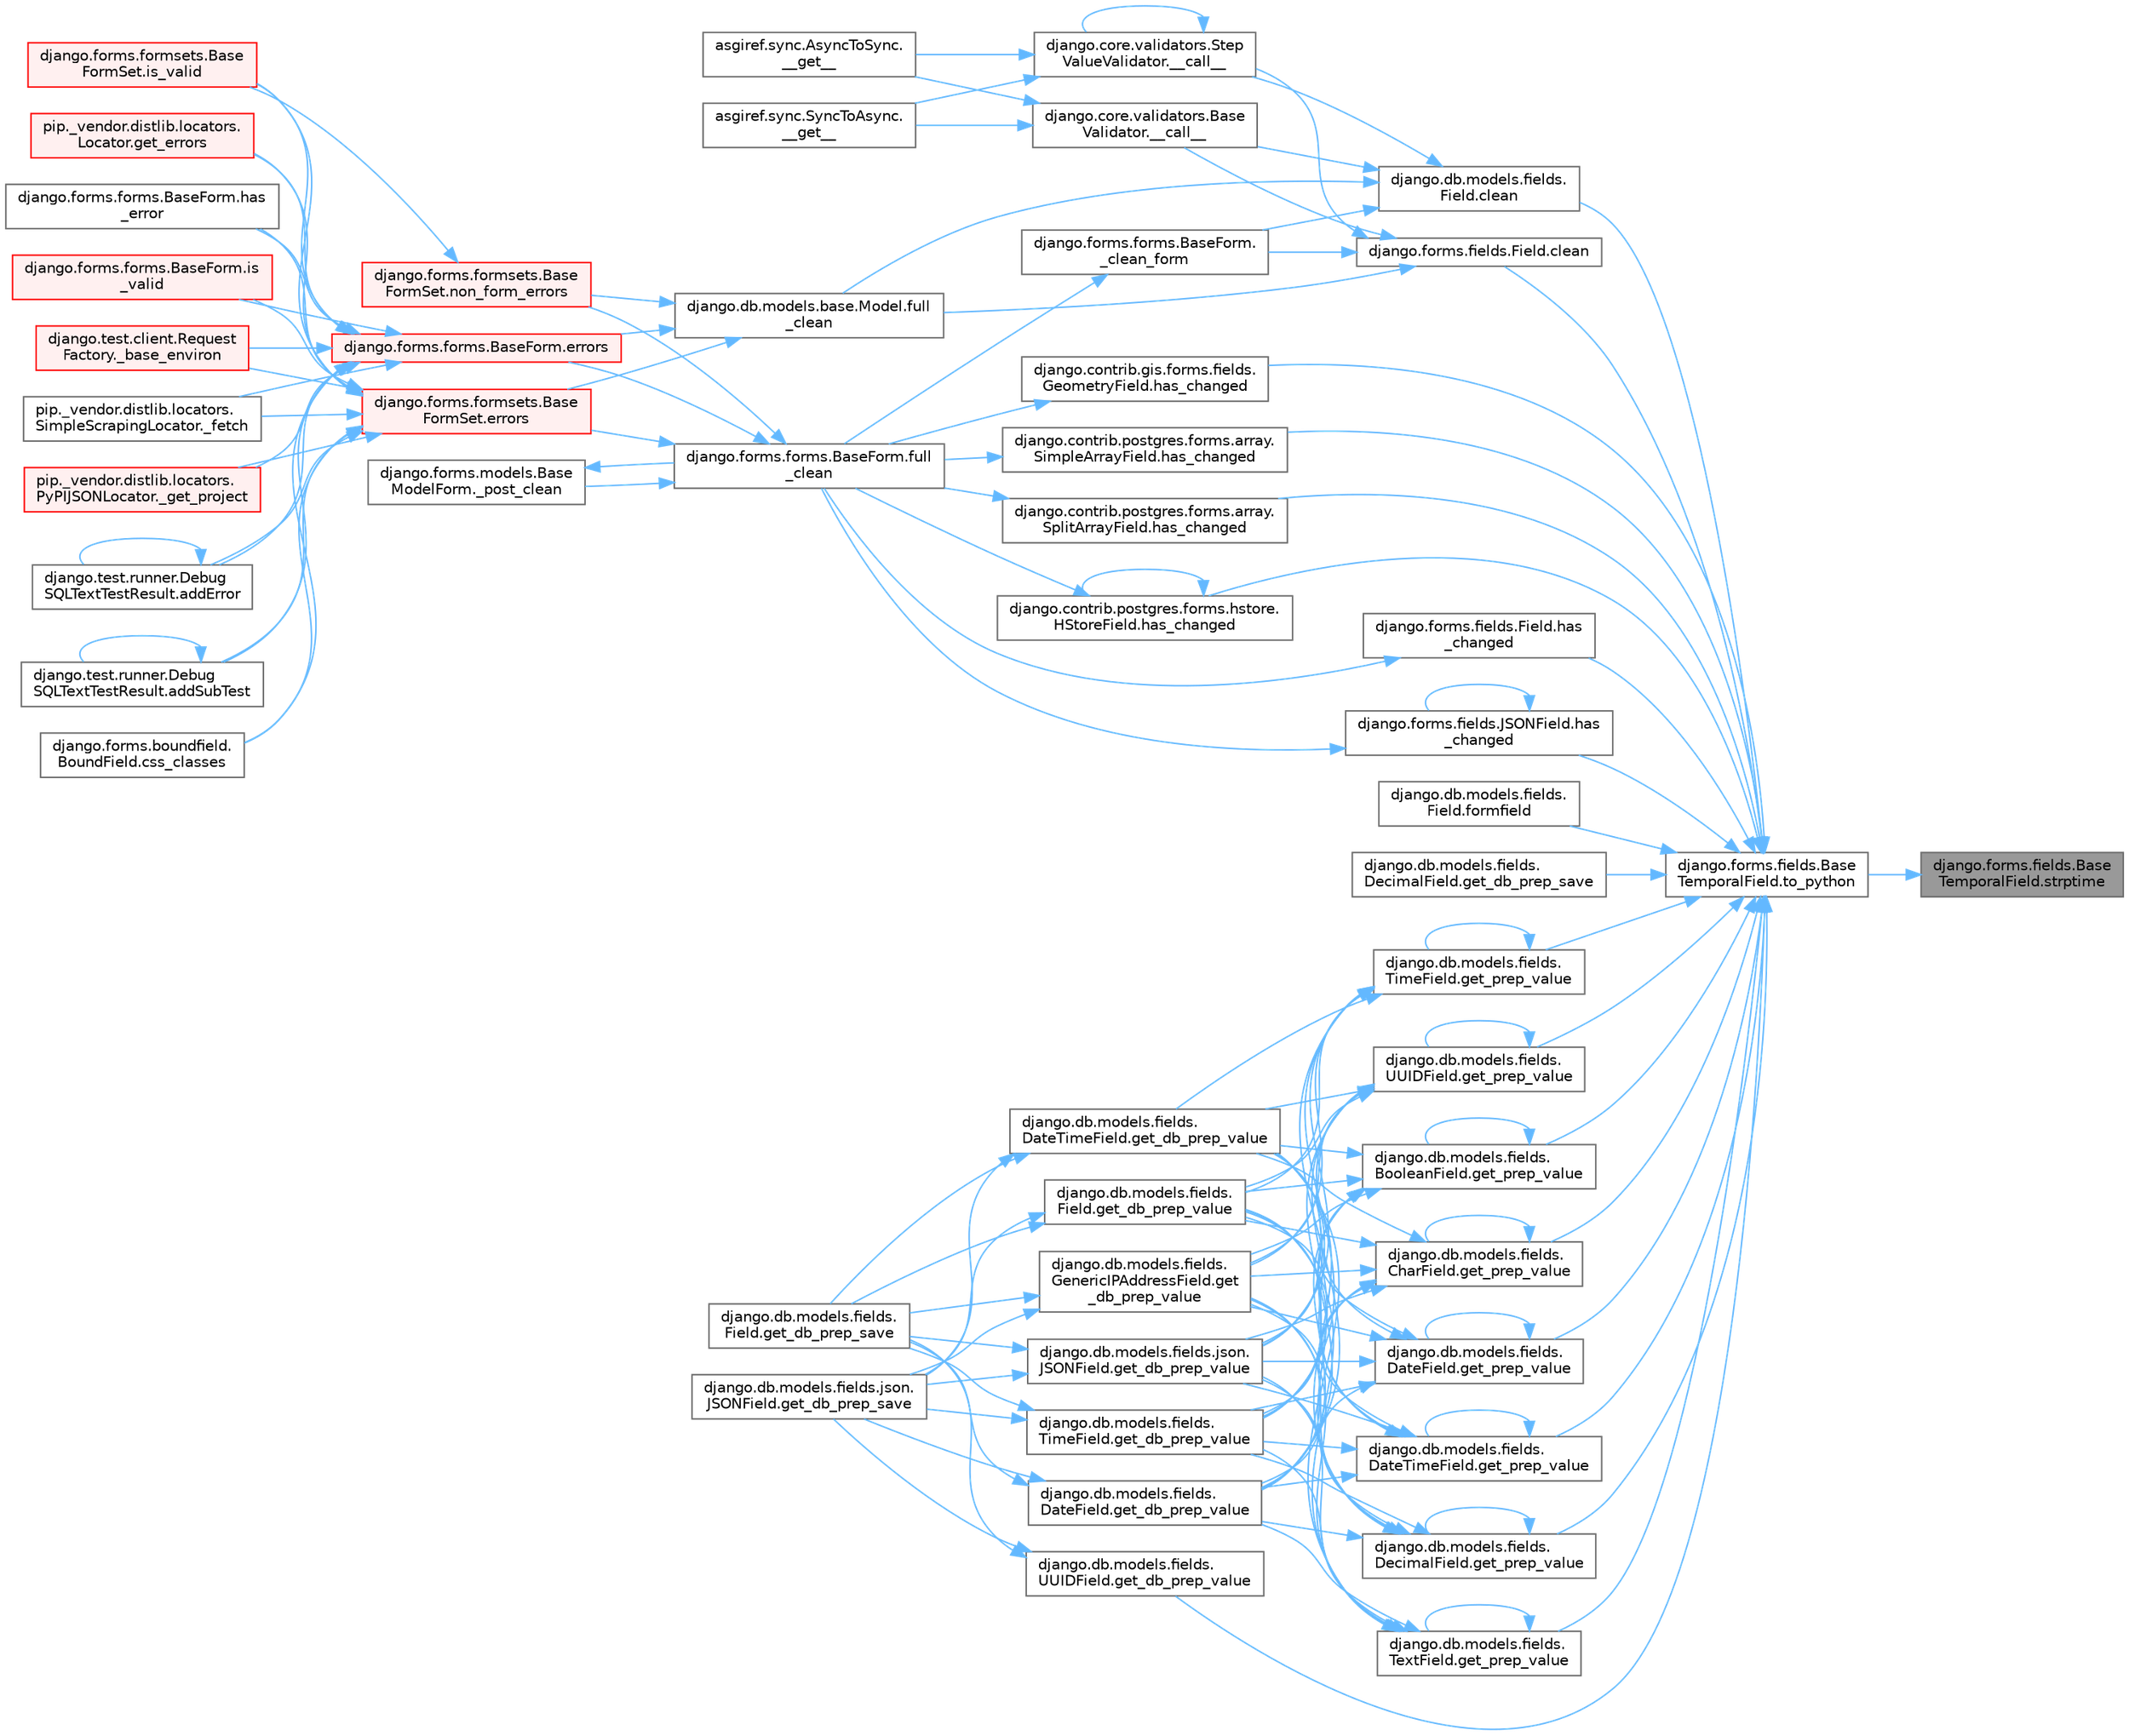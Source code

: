 digraph "django.forms.fields.BaseTemporalField.strptime"
{
 // LATEX_PDF_SIZE
  bgcolor="transparent";
  edge [fontname=Helvetica,fontsize=10,labelfontname=Helvetica,labelfontsize=10];
  node [fontname=Helvetica,fontsize=10,shape=box,height=0.2,width=0.4];
  rankdir="RL";
  Node1 [id="Node000001",label="django.forms.fields.Base\lTemporalField.strptime",height=0.2,width=0.4,color="gray40", fillcolor="grey60", style="filled", fontcolor="black",tooltip=" "];
  Node1 -> Node2 [id="edge1_Node000001_Node000002",dir="back",color="steelblue1",style="solid",tooltip=" "];
  Node2 [id="Node000002",label="django.forms.fields.Base\lTemporalField.to_python",height=0.2,width=0.4,color="grey40", fillcolor="white", style="filled",URL="$classdjango_1_1forms_1_1fields_1_1_base_temporal_field.html#a2a34eda69667afc82d0f9da9a4041301",tooltip=" "];
  Node2 -> Node3 [id="edge2_Node000002_Node000003",dir="back",color="steelblue1",style="solid",tooltip=" "];
  Node3 [id="Node000003",label="django.db.models.fields.\lField.clean",height=0.2,width=0.4,color="grey40", fillcolor="white", style="filled",URL="$classdjango_1_1db_1_1models_1_1fields_1_1_field.html#a4882fa20e9148ee8315b937e9cea41bf",tooltip=" "];
  Node3 -> Node4 [id="edge3_Node000003_Node000004",dir="back",color="steelblue1",style="solid",tooltip=" "];
  Node4 [id="Node000004",label="django.core.validators.Base\lValidator.__call__",height=0.2,width=0.4,color="grey40", fillcolor="white", style="filled",URL="$classdjango_1_1core_1_1validators_1_1_base_validator.html#ac718256582df714e061c6b927e045d12",tooltip=" "];
  Node4 -> Node5 [id="edge4_Node000004_Node000005",dir="back",color="steelblue1",style="solid",tooltip=" "];
  Node5 [id="Node000005",label="asgiref.sync.AsyncToSync.\l__get__",height=0.2,width=0.4,color="grey40", fillcolor="white", style="filled",URL="$classasgiref_1_1sync_1_1_async_to_sync.html#a23e9ef7a73da98dad9e3f4e65846969b",tooltip=" "];
  Node4 -> Node6 [id="edge5_Node000004_Node000006",dir="back",color="steelblue1",style="solid",tooltip=" "];
  Node6 [id="Node000006",label="asgiref.sync.SyncToAsync.\l__get__",height=0.2,width=0.4,color="grey40", fillcolor="white", style="filled",URL="$classasgiref_1_1sync_1_1_sync_to_async.html#aebdfbe3f01079a529fd2f39810597381",tooltip=" "];
  Node3 -> Node7 [id="edge6_Node000003_Node000007",dir="back",color="steelblue1",style="solid",tooltip=" "];
  Node7 [id="Node000007",label="django.core.validators.Step\lValueValidator.__call__",height=0.2,width=0.4,color="grey40", fillcolor="white", style="filled",URL="$classdjango_1_1core_1_1validators_1_1_step_value_validator.html#aebdbf74fe74c5b999350df9c1852714c",tooltip=" "];
  Node7 -> Node7 [id="edge7_Node000007_Node000007",dir="back",color="steelblue1",style="solid",tooltip=" "];
  Node7 -> Node5 [id="edge8_Node000007_Node000005",dir="back",color="steelblue1",style="solid",tooltip=" "];
  Node7 -> Node6 [id="edge9_Node000007_Node000006",dir="back",color="steelblue1",style="solid",tooltip=" "];
  Node3 -> Node8 [id="edge10_Node000003_Node000008",dir="back",color="steelblue1",style="solid",tooltip=" "];
  Node8 [id="Node000008",label="django.forms.forms.BaseForm.\l_clean_form",height=0.2,width=0.4,color="grey40", fillcolor="white", style="filled",URL="$classdjango_1_1forms_1_1forms_1_1_base_form.html#ae5eed108001c1a75985b75174fe23f1f",tooltip=" "];
  Node8 -> Node9 [id="edge11_Node000008_Node000009",dir="back",color="steelblue1",style="solid",tooltip=" "];
  Node9 [id="Node000009",label="django.forms.forms.BaseForm.full\l_clean",height=0.2,width=0.4,color="grey40", fillcolor="white", style="filled",URL="$classdjango_1_1forms_1_1forms_1_1_base_form.html#a396d2448f658dc84a0f0b473ffaae918",tooltip=" "];
  Node9 -> Node10 [id="edge12_Node000009_Node000010",dir="back",color="steelblue1",style="solid",tooltip=" "];
  Node10 [id="Node000010",label="django.forms.models.Base\lModelForm._post_clean",height=0.2,width=0.4,color="grey40", fillcolor="white", style="filled",URL="$classdjango_1_1forms_1_1models_1_1_base_model_form.html#a83e1c0ea3ba97f3a496d07955d1bf124",tooltip=" "];
  Node10 -> Node9 [id="edge13_Node000010_Node000009",dir="back",color="steelblue1",style="solid",tooltip=" "];
  Node9 -> Node11 [id="edge14_Node000009_Node000011",dir="back",color="steelblue1",style="solid",tooltip=" "];
  Node11 [id="Node000011",label="django.forms.forms.BaseForm.errors",height=0.2,width=0.4,color="red", fillcolor="#FFF0F0", style="filled",URL="$classdjango_1_1forms_1_1forms_1_1_base_form.html#aca47cb75eb6c321d1c429b33eca94d49",tooltip=" "];
  Node11 -> Node12 [id="edge15_Node000011_Node000012",dir="back",color="steelblue1",style="solid",tooltip=" "];
  Node12 [id="Node000012",label="django.test.client.Request\lFactory._base_environ",height=0.2,width=0.4,color="red", fillcolor="#FFF0F0", style="filled",URL="$classdjango_1_1test_1_1client_1_1_request_factory.html#ab650654b992f4e9fc9e30bd0442973c1",tooltip=" "];
  Node11 -> Node597 [id="edge16_Node000011_Node000597",dir="back",color="steelblue1",style="solid",tooltip=" "];
  Node597 [id="Node000597",label="pip._vendor.distlib.locators.\lSimpleScrapingLocator._fetch",height=0.2,width=0.4,color="grey40", fillcolor="white", style="filled",URL="$classpip_1_1__vendor_1_1distlib_1_1locators_1_1_simple_scraping_locator.html#a72156eb8243de03d8881db3caaa60b8c",tooltip=" "];
  Node11 -> Node598 [id="edge17_Node000011_Node000598",dir="back",color="steelblue1",style="solid",tooltip=" "];
  Node598 [id="Node000598",label="pip._vendor.distlib.locators.\lPyPIJSONLocator._get_project",height=0.2,width=0.4,color="red", fillcolor="#FFF0F0", style="filled",URL="$classpip_1_1__vendor_1_1distlib_1_1locators_1_1_py_p_i_j_s_o_n_locator.html#ab5b95d18130e47c0bedca04d7b010bf6",tooltip=" "];
  Node11 -> Node1789 [id="edge18_Node000011_Node001789",dir="back",color="steelblue1",style="solid",tooltip=" "];
  Node1789 [id="Node001789",label="django.test.runner.Debug\lSQLTextTestResult.addError",height=0.2,width=0.4,color="grey40", fillcolor="white", style="filled",URL="$classdjango_1_1test_1_1runner_1_1_debug_s_q_l_text_test_result.html#a398c116f3b7d25563a21e81178271a8a",tooltip=" "];
  Node1789 -> Node1789 [id="edge19_Node001789_Node001789",dir="back",color="steelblue1",style="solid",tooltip=" "];
  Node11 -> Node1790 [id="edge20_Node000011_Node001790",dir="back",color="steelblue1",style="solid",tooltip=" "];
  Node1790 [id="Node001790",label="django.test.runner.Debug\lSQLTextTestResult.addSubTest",height=0.2,width=0.4,color="grey40", fillcolor="white", style="filled",URL="$classdjango_1_1test_1_1runner_1_1_debug_s_q_l_text_test_result.html#a65bae0538566d8bc532c972340744b1e",tooltip=" "];
  Node1790 -> Node1790 [id="edge21_Node001790_Node001790",dir="back",color="steelblue1",style="solid",tooltip=" "];
  Node11 -> Node1791 [id="edge22_Node000011_Node001791",dir="back",color="steelblue1",style="solid",tooltip=" "];
  Node1791 [id="Node001791",label="django.forms.boundfield.\lBoundField.css_classes",height=0.2,width=0.4,color="grey40", fillcolor="white", style="filled",URL="$classdjango_1_1forms_1_1boundfield_1_1_bound_field.html#a19d289ef3598c412a0fee978458875bc",tooltip=" "];
  Node11 -> Node1792 [id="edge23_Node000011_Node001792",dir="back",color="steelblue1",style="solid",tooltip=" "];
  Node1792 [id="Node001792",label="pip._vendor.distlib.locators.\lLocator.get_errors",height=0.2,width=0.4,color="red", fillcolor="#FFF0F0", style="filled",URL="$classpip_1_1__vendor_1_1distlib_1_1locators_1_1_locator.html#abc5864a47e4cb8c481f44eb1a72f565c",tooltip=" "];
  Node11 -> Node1794 [id="edge24_Node000011_Node001794",dir="back",color="steelblue1",style="solid",tooltip=" "];
  Node1794 [id="Node001794",label="django.forms.forms.BaseForm.has\l_error",height=0.2,width=0.4,color="grey40", fillcolor="white", style="filled",URL="$classdjango_1_1forms_1_1forms_1_1_base_form.html#af67d8e47182c8c92ad4cac6441bfeb80",tooltip=" "];
  Node11 -> Node1795 [id="edge25_Node000011_Node001795",dir="back",color="steelblue1",style="solid",tooltip=" "];
  Node1795 [id="Node001795",label="django.forms.forms.BaseForm.is\l_valid",height=0.2,width=0.4,color="red", fillcolor="#FFF0F0", style="filled",URL="$classdjango_1_1forms_1_1forms_1_1_base_form.html#a8be15c9eaccca682a18c7d3f13802cc4",tooltip=" "];
  Node11 -> Node685 [id="edge26_Node000011_Node000685",dir="back",color="steelblue1",style="solid",tooltip=" "];
  Node685 [id="Node000685",label="django.forms.formsets.Base\lFormSet.is_valid",height=0.2,width=0.4,color="red", fillcolor="#FFF0F0", style="filled",URL="$classdjango_1_1forms_1_1formsets_1_1_base_form_set.html#a713477cfb7c01e723400df62b49c250c",tooltip=" "];
  Node9 -> Node596 [id="edge27_Node000009_Node000596",dir="back",color="steelblue1",style="solid",tooltip=" "];
  Node596 [id="Node000596",label="django.forms.formsets.Base\lFormSet.errors",height=0.2,width=0.4,color="red", fillcolor="#FFF0F0", style="filled",URL="$classdjango_1_1forms_1_1formsets_1_1_base_form_set.html#a9e249e2240c3ae2775249e3d3da42020",tooltip=" "];
  Node596 -> Node12 [id="edge28_Node000596_Node000012",dir="back",color="steelblue1",style="solid",tooltip=" "];
  Node596 -> Node597 [id="edge29_Node000596_Node000597",dir="back",color="steelblue1",style="solid",tooltip=" "];
  Node596 -> Node598 [id="edge30_Node000596_Node000598",dir="back",color="steelblue1",style="solid",tooltip=" "];
  Node596 -> Node1789 [id="edge31_Node000596_Node001789",dir="back",color="steelblue1",style="solid",tooltip=" "];
  Node596 -> Node1790 [id="edge32_Node000596_Node001790",dir="back",color="steelblue1",style="solid",tooltip=" "];
  Node596 -> Node1791 [id="edge33_Node000596_Node001791",dir="back",color="steelblue1",style="solid",tooltip=" "];
  Node596 -> Node1792 [id="edge34_Node000596_Node001792",dir="back",color="steelblue1",style="solid",tooltip=" "];
  Node596 -> Node1794 [id="edge35_Node000596_Node001794",dir="back",color="steelblue1",style="solid",tooltip=" "];
  Node596 -> Node1795 [id="edge36_Node000596_Node001795",dir="back",color="steelblue1",style="solid",tooltip=" "];
  Node596 -> Node685 [id="edge37_Node000596_Node000685",dir="back",color="steelblue1",style="solid",tooltip=" "];
  Node9 -> Node684 [id="edge38_Node000009_Node000684",dir="back",color="steelblue1",style="solid",tooltip=" "];
  Node684 [id="Node000684",label="django.forms.formsets.Base\lFormSet.non_form_errors",height=0.2,width=0.4,color="red", fillcolor="#FFF0F0", style="filled",URL="$classdjango_1_1forms_1_1formsets_1_1_base_form_set.html#a8b499fb5fdd72c59134bf40aeac2de3c",tooltip=" "];
  Node684 -> Node685 [id="edge39_Node000684_Node000685",dir="back",color="steelblue1",style="solid",tooltip=" "];
  Node3 -> Node595 [id="edge40_Node000003_Node000595",dir="back",color="steelblue1",style="solid",tooltip=" "];
  Node595 [id="Node000595",label="django.db.models.base.Model.full\l_clean",height=0.2,width=0.4,color="grey40", fillcolor="white", style="filled",URL="$classdjango_1_1db_1_1models_1_1base_1_1_model.html#a2e68bd042bd3e52b086f8838eeaa416f",tooltip=" "];
  Node595 -> Node11 [id="edge41_Node000595_Node000011",dir="back",color="steelblue1",style="solid",tooltip=" "];
  Node595 -> Node596 [id="edge42_Node000595_Node000596",dir="back",color="steelblue1",style="solid",tooltip=" "];
  Node595 -> Node684 [id="edge43_Node000595_Node000684",dir="back",color="steelblue1",style="solid",tooltip=" "];
  Node2 -> Node594 [id="edge44_Node000002_Node000594",dir="back",color="steelblue1",style="solid",tooltip=" "];
  Node594 [id="Node000594",label="django.forms.fields.Field.clean",height=0.2,width=0.4,color="grey40", fillcolor="white", style="filled",URL="$classdjango_1_1forms_1_1fields_1_1_field.html#aee75acad433887bd31c6f298ebd77195",tooltip=" "];
  Node594 -> Node4 [id="edge45_Node000594_Node000004",dir="back",color="steelblue1",style="solid",tooltip=" "];
  Node594 -> Node7 [id="edge46_Node000594_Node000007",dir="back",color="steelblue1",style="solid",tooltip=" "];
  Node594 -> Node8 [id="edge47_Node000594_Node000008",dir="back",color="steelblue1",style="solid",tooltip=" "];
  Node594 -> Node595 [id="edge48_Node000594_Node000595",dir="back",color="steelblue1",style="solid",tooltip=" "];
  Node2 -> Node1940 [id="edge49_Node000002_Node001940",dir="back",color="steelblue1",style="solid",tooltip=" "];
  Node1940 [id="Node001940",label="django.db.models.fields.\lField.formfield",height=0.2,width=0.4,color="grey40", fillcolor="white", style="filled",URL="$classdjango_1_1db_1_1models_1_1fields_1_1_field.html#a1822195647a4e308ad17ccbeab6ea120",tooltip=" "];
  Node2 -> Node2715 [id="edge50_Node000002_Node002715",dir="back",color="steelblue1",style="solid",tooltip=" "];
  Node2715 [id="Node002715",label="django.db.models.fields.\lDecimalField.get_db_prep_save",height=0.2,width=0.4,color="grey40", fillcolor="white", style="filled",URL="$classdjango_1_1db_1_1models_1_1fields_1_1_decimal_field.html#a46667b50c85f0b4a6cb777431017fc3a",tooltip=" "];
  Node2 -> Node2716 [id="edge51_Node000002_Node002716",dir="back",color="steelblue1",style="solid",tooltip=" "];
  Node2716 [id="Node002716",label="django.db.models.fields.\lUUIDField.get_db_prep_value",height=0.2,width=0.4,color="grey40", fillcolor="white", style="filled",URL="$classdjango_1_1db_1_1models_1_1fields_1_1_u_u_i_d_field.html#a386f708cbcae8153a01c6bc4fde97203",tooltip=" "];
  Node2716 -> Node1875 [id="edge52_Node002716_Node001875",dir="back",color="steelblue1",style="solid",tooltip=" "];
  Node1875 [id="Node001875",label="django.db.models.fields.\lField.get_db_prep_save",height=0.2,width=0.4,color="grey40", fillcolor="white", style="filled",URL="$classdjango_1_1db_1_1models_1_1fields_1_1_field.html#a6ffbf587320e79a62a40af031183c2f2",tooltip=" "];
  Node2716 -> Node1876 [id="edge53_Node002716_Node001876",dir="back",color="steelblue1",style="solid",tooltip=" "];
  Node1876 [id="Node001876",label="django.db.models.fields.json.\lJSONField.get_db_prep_save",height=0.2,width=0.4,color="grey40", fillcolor="white", style="filled",URL="$classdjango_1_1db_1_1models_1_1fields_1_1json_1_1_j_s_o_n_field.html#ab7a67887e20c9c31871531e607b2a133",tooltip=" "];
  Node2 -> Node2717 [id="edge54_Node000002_Node002717",dir="back",color="steelblue1",style="solid",tooltip=" "];
  Node2717 [id="Node002717",label="django.db.models.fields.\lBooleanField.get_prep_value",height=0.2,width=0.4,color="grey40", fillcolor="white", style="filled",URL="$classdjango_1_1db_1_1models_1_1fields_1_1_boolean_field.html#a2c76f741d494c42b977fea4db757b224",tooltip=" "];
  Node2717 -> Node1874 [id="edge55_Node002717_Node001874",dir="back",color="steelblue1",style="solid",tooltip=" "];
  Node1874 [id="Node001874",label="django.db.models.fields.\lDateField.get_db_prep_value",height=0.2,width=0.4,color="grey40", fillcolor="white", style="filled",URL="$classdjango_1_1db_1_1models_1_1fields_1_1_date_field.html#ad6d292b396a9f068e57a55dbcce353aa",tooltip=" "];
  Node1874 -> Node1875 [id="edge56_Node001874_Node001875",dir="back",color="steelblue1",style="solid",tooltip=" "];
  Node1874 -> Node1876 [id="edge57_Node001874_Node001876",dir="back",color="steelblue1",style="solid",tooltip=" "];
  Node2717 -> Node1877 [id="edge58_Node002717_Node001877",dir="back",color="steelblue1",style="solid",tooltip=" "];
  Node1877 [id="Node001877",label="django.db.models.fields.\lDateTimeField.get_db_prep_value",height=0.2,width=0.4,color="grey40", fillcolor="white", style="filled",URL="$classdjango_1_1db_1_1models_1_1fields_1_1_date_time_field.html#ace937a98f687ea3399d88de4eddec0b8",tooltip=" "];
  Node1877 -> Node1875 [id="edge59_Node001877_Node001875",dir="back",color="steelblue1",style="solid",tooltip=" "];
  Node1877 -> Node1876 [id="edge60_Node001877_Node001876",dir="back",color="steelblue1",style="solid",tooltip=" "];
  Node2717 -> Node1878 [id="edge61_Node002717_Node001878",dir="back",color="steelblue1",style="solid",tooltip=" "];
  Node1878 [id="Node001878",label="django.db.models.fields.\lField.get_db_prep_value",height=0.2,width=0.4,color="grey40", fillcolor="white", style="filled",URL="$classdjango_1_1db_1_1models_1_1fields_1_1_field.html#a27b39e33c87cb9d48a2cc249a66459c3",tooltip=" "];
  Node1878 -> Node1875 [id="edge62_Node001878_Node001875",dir="back",color="steelblue1",style="solid",tooltip=" "];
  Node1878 -> Node1876 [id="edge63_Node001878_Node001876",dir="back",color="steelblue1",style="solid",tooltip=" "];
  Node2717 -> Node1879 [id="edge64_Node002717_Node001879",dir="back",color="steelblue1",style="solid",tooltip=" "];
  Node1879 [id="Node001879",label="django.db.models.fields.\lGenericIPAddressField.get\l_db_prep_value",height=0.2,width=0.4,color="grey40", fillcolor="white", style="filled",URL="$classdjango_1_1db_1_1models_1_1fields_1_1_generic_i_p_address_field.html#a0833bb7fa4f729102000a775edc0f4a9",tooltip=" "];
  Node1879 -> Node1875 [id="edge65_Node001879_Node001875",dir="back",color="steelblue1",style="solid",tooltip=" "];
  Node1879 -> Node1876 [id="edge66_Node001879_Node001876",dir="back",color="steelblue1",style="solid",tooltip=" "];
  Node2717 -> Node1880 [id="edge67_Node002717_Node001880",dir="back",color="steelblue1",style="solid",tooltip=" "];
  Node1880 [id="Node001880",label="django.db.models.fields.json.\lJSONField.get_db_prep_value",height=0.2,width=0.4,color="grey40", fillcolor="white", style="filled",URL="$classdjango_1_1db_1_1models_1_1fields_1_1json_1_1_j_s_o_n_field.html#ad89498c756bc8ae7f6e98ca5b7eb5184",tooltip=" "];
  Node1880 -> Node1875 [id="edge68_Node001880_Node001875",dir="back",color="steelblue1",style="solid",tooltip=" "];
  Node1880 -> Node1876 [id="edge69_Node001880_Node001876",dir="back",color="steelblue1",style="solid",tooltip=" "];
  Node2717 -> Node1881 [id="edge70_Node002717_Node001881",dir="back",color="steelblue1",style="solid",tooltip=" "];
  Node1881 [id="Node001881",label="django.db.models.fields.\lTimeField.get_db_prep_value",height=0.2,width=0.4,color="grey40", fillcolor="white", style="filled",URL="$classdjango_1_1db_1_1models_1_1fields_1_1_time_field.html#ac736cd2c62828e3dbee00ff6bae39e84",tooltip=" "];
  Node1881 -> Node1875 [id="edge71_Node001881_Node001875",dir="back",color="steelblue1",style="solid",tooltip=" "];
  Node1881 -> Node1876 [id="edge72_Node001881_Node001876",dir="back",color="steelblue1",style="solid",tooltip=" "];
  Node2717 -> Node2717 [id="edge73_Node002717_Node002717",dir="back",color="steelblue1",style="solid",tooltip=" "];
  Node2 -> Node2718 [id="edge74_Node000002_Node002718",dir="back",color="steelblue1",style="solid",tooltip=" "];
  Node2718 [id="Node002718",label="django.db.models.fields.\lCharField.get_prep_value",height=0.2,width=0.4,color="grey40", fillcolor="white", style="filled",URL="$classdjango_1_1db_1_1models_1_1fields_1_1_char_field.html#a586dde4bef09b94f15ca3b7a3b616a12",tooltip=" "];
  Node2718 -> Node1874 [id="edge75_Node002718_Node001874",dir="back",color="steelblue1",style="solid",tooltip=" "];
  Node2718 -> Node1877 [id="edge76_Node002718_Node001877",dir="back",color="steelblue1",style="solid",tooltip=" "];
  Node2718 -> Node1878 [id="edge77_Node002718_Node001878",dir="back",color="steelblue1",style="solid",tooltip=" "];
  Node2718 -> Node1879 [id="edge78_Node002718_Node001879",dir="back",color="steelblue1",style="solid",tooltip=" "];
  Node2718 -> Node1880 [id="edge79_Node002718_Node001880",dir="back",color="steelblue1",style="solid",tooltip=" "];
  Node2718 -> Node1881 [id="edge80_Node002718_Node001881",dir="back",color="steelblue1",style="solid",tooltip=" "];
  Node2718 -> Node2718 [id="edge81_Node002718_Node002718",dir="back",color="steelblue1",style="solid",tooltip=" "];
  Node2 -> Node2719 [id="edge82_Node000002_Node002719",dir="back",color="steelblue1",style="solid",tooltip=" "];
  Node2719 [id="Node002719",label="django.db.models.fields.\lDateField.get_prep_value",height=0.2,width=0.4,color="grey40", fillcolor="white", style="filled",URL="$classdjango_1_1db_1_1models_1_1fields_1_1_date_field.html#a17fd388efd6c1cc24e4daa2838936247",tooltip=" "];
  Node2719 -> Node1874 [id="edge83_Node002719_Node001874",dir="back",color="steelblue1",style="solid",tooltip=" "];
  Node2719 -> Node1877 [id="edge84_Node002719_Node001877",dir="back",color="steelblue1",style="solid",tooltip=" "];
  Node2719 -> Node1878 [id="edge85_Node002719_Node001878",dir="back",color="steelblue1",style="solid",tooltip=" "];
  Node2719 -> Node1879 [id="edge86_Node002719_Node001879",dir="back",color="steelblue1",style="solid",tooltip=" "];
  Node2719 -> Node1880 [id="edge87_Node002719_Node001880",dir="back",color="steelblue1",style="solid",tooltip=" "];
  Node2719 -> Node1881 [id="edge88_Node002719_Node001881",dir="back",color="steelblue1",style="solid",tooltip=" "];
  Node2719 -> Node2719 [id="edge89_Node002719_Node002719",dir="back",color="steelblue1",style="solid",tooltip=" "];
  Node2 -> Node1873 [id="edge90_Node000002_Node001873",dir="back",color="steelblue1",style="solid",tooltip=" "];
  Node1873 [id="Node001873",label="django.db.models.fields.\lDateTimeField.get_prep_value",height=0.2,width=0.4,color="grey40", fillcolor="white", style="filled",URL="$classdjango_1_1db_1_1models_1_1fields_1_1_date_time_field.html#a96b7b4c4a2af78523ff88dd95ddde877",tooltip=" "];
  Node1873 -> Node1874 [id="edge91_Node001873_Node001874",dir="back",color="steelblue1",style="solid",tooltip=" "];
  Node1873 -> Node1877 [id="edge92_Node001873_Node001877",dir="back",color="steelblue1",style="solid",tooltip=" "];
  Node1873 -> Node1878 [id="edge93_Node001873_Node001878",dir="back",color="steelblue1",style="solid",tooltip=" "];
  Node1873 -> Node1879 [id="edge94_Node001873_Node001879",dir="back",color="steelblue1",style="solid",tooltip=" "];
  Node1873 -> Node1880 [id="edge95_Node001873_Node001880",dir="back",color="steelblue1",style="solid",tooltip=" "];
  Node1873 -> Node1881 [id="edge96_Node001873_Node001881",dir="back",color="steelblue1",style="solid",tooltip=" "];
  Node1873 -> Node1873 [id="edge97_Node001873_Node001873",dir="back",color="steelblue1",style="solid",tooltip=" "];
  Node2 -> Node2720 [id="edge98_Node000002_Node002720",dir="back",color="steelblue1",style="solid",tooltip=" "];
  Node2720 [id="Node002720",label="django.db.models.fields.\lDecimalField.get_prep_value",height=0.2,width=0.4,color="grey40", fillcolor="white", style="filled",URL="$classdjango_1_1db_1_1models_1_1fields_1_1_decimal_field.html#a1d8d3b60ca856194a27f246557cdded5",tooltip=" "];
  Node2720 -> Node1874 [id="edge99_Node002720_Node001874",dir="back",color="steelblue1",style="solid",tooltip=" "];
  Node2720 -> Node1877 [id="edge100_Node002720_Node001877",dir="back",color="steelblue1",style="solid",tooltip=" "];
  Node2720 -> Node1878 [id="edge101_Node002720_Node001878",dir="back",color="steelblue1",style="solid",tooltip=" "];
  Node2720 -> Node1879 [id="edge102_Node002720_Node001879",dir="back",color="steelblue1",style="solid",tooltip=" "];
  Node2720 -> Node1880 [id="edge103_Node002720_Node001880",dir="back",color="steelblue1",style="solid",tooltip=" "];
  Node2720 -> Node1881 [id="edge104_Node002720_Node001881",dir="back",color="steelblue1",style="solid",tooltip=" "];
  Node2720 -> Node2720 [id="edge105_Node002720_Node002720",dir="back",color="steelblue1",style="solid",tooltip=" "];
  Node2 -> Node2721 [id="edge106_Node000002_Node002721",dir="back",color="steelblue1",style="solid",tooltip=" "];
  Node2721 [id="Node002721",label="django.db.models.fields.\lTextField.get_prep_value",height=0.2,width=0.4,color="grey40", fillcolor="white", style="filled",URL="$classdjango_1_1db_1_1models_1_1fields_1_1_text_field.html#aa6f1c919bfc7cb7571f98e02c585ade9",tooltip=" "];
  Node2721 -> Node1874 [id="edge107_Node002721_Node001874",dir="back",color="steelblue1",style="solid",tooltip=" "];
  Node2721 -> Node1877 [id="edge108_Node002721_Node001877",dir="back",color="steelblue1",style="solid",tooltip=" "];
  Node2721 -> Node1878 [id="edge109_Node002721_Node001878",dir="back",color="steelblue1",style="solid",tooltip=" "];
  Node2721 -> Node1879 [id="edge110_Node002721_Node001879",dir="back",color="steelblue1",style="solid",tooltip=" "];
  Node2721 -> Node1880 [id="edge111_Node002721_Node001880",dir="back",color="steelblue1",style="solid",tooltip=" "];
  Node2721 -> Node1881 [id="edge112_Node002721_Node001881",dir="back",color="steelblue1",style="solid",tooltip=" "];
  Node2721 -> Node2721 [id="edge113_Node002721_Node002721",dir="back",color="steelblue1",style="solid",tooltip=" "];
  Node2 -> Node2722 [id="edge114_Node000002_Node002722",dir="back",color="steelblue1",style="solid",tooltip=" "];
  Node2722 [id="Node002722",label="django.db.models.fields.\lTimeField.get_prep_value",height=0.2,width=0.4,color="grey40", fillcolor="white", style="filled",URL="$classdjango_1_1db_1_1models_1_1fields_1_1_time_field.html#a66b3f5bd9d463227ddf9205248c05159",tooltip=" "];
  Node2722 -> Node1874 [id="edge115_Node002722_Node001874",dir="back",color="steelblue1",style="solid",tooltip=" "];
  Node2722 -> Node1877 [id="edge116_Node002722_Node001877",dir="back",color="steelblue1",style="solid",tooltip=" "];
  Node2722 -> Node1878 [id="edge117_Node002722_Node001878",dir="back",color="steelblue1",style="solid",tooltip=" "];
  Node2722 -> Node1879 [id="edge118_Node002722_Node001879",dir="back",color="steelblue1",style="solid",tooltip=" "];
  Node2722 -> Node1880 [id="edge119_Node002722_Node001880",dir="back",color="steelblue1",style="solid",tooltip=" "];
  Node2722 -> Node1881 [id="edge120_Node002722_Node001881",dir="back",color="steelblue1",style="solid",tooltip=" "];
  Node2722 -> Node2722 [id="edge121_Node002722_Node002722",dir="back",color="steelblue1",style="solid",tooltip=" "];
  Node2 -> Node2723 [id="edge122_Node000002_Node002723",dir="back",color="steelblue1",style="solid",tooltip=" "];
  Node2723 [id="Node002723",label="django.db.models.fields.\lUUIDField.get_prep_value",height=0.2,width=0.4,color="grey40", fillcolor="white", style="filled",URL="$classdjango_1_1db_1_1models_1_1fields_1_1_u_u_i_d_field.html#ae74a36923ced617bb42f59f725af7410",tooltip=" "];
  Node2723 -> Node1874 [id="edge123_Node002723_Node001874",dir="back",color="steelblue1",style="solid",tooltip=" "];
  Node2723 -> Node1877 [id="edge124_Node002723_Node001877",dir="back",color="steelblue1",style="solid",tooltip=" "];
  Node2723 -> Node1878 [id="edge125_Node002723_Node001878",dir="back",color="steelblue1",style="solid",tooltip=" "];
  Node2723 -> Node1879 [id="edge126_Node002723_Node001879",dir="back",color="steelblue1",style="solid",tooltip=" "];
  Node2723 -> Node1880 [id="edge127_Node002723_Node001880",dir="back",color="steelblue1",style="solid",tooltip=" "];
  Node2723 -> Node1881 [id="edge128_Node002723_Node001881",dir="back",color="steelblue1",style="solid",tooltip=" "];
  Node2723 -> Node2723 [id="edge129_Node002723_Node002723",dir="back",color="steelblue1",style="solid",tooltip=" "];
  Node2 -> Node2724 [id="edge130_Node000002_Node002724",dir="back",color="steelblue1",style="solid",tooltip=" "];
  Node2724 [id="Node002724",label="django.contrib.gis.forms.fields.\lGeometryField.has_changed",height=0.2,width=0.4,color="grey40", fillcolor="white", style="filled",URL="$classdjango_1_1contrib_1_1gis_1_1forms_1_1fields_1_1_geometry_field.html#a1eea909ca0f411c76fe71d42177c8fdd",tooltip=" "];
  Node2724 -> Node9 [id="edge131_Node002724_Node000009",dir="back",color="steelblue1",style="solid",tooltip=" "];
  Node2 -> Node2725 [id="edge132_Node000002_Node002725",dir="back",color="steelblue1",style="solid",tooltip=" "];
  Node2725 [id="Node002725",label="django.contrib.postgres.forms.array.\lSimpleArrayField.has_changed",height=0.2,width=0.4,color="grey40", fillcolor="white", style="filled",URL="$classdjango_1_1contrib_1_1postgres_1_1forms_1_1array_1_1_simple_array_field.html#a20fa97d79dbf5b63dd367112f46a1aed",tooltip=" "];
  Node2725 -> Node9 [id="edge133_Node002725_Node000009",dir="back",color="steelblue1",style="solid",tooltip=" "];
  Node2 -> Node2726 [id="edge134_Node000002_Node002726",dir="back",color="steelblue1",style="solid",tooltip=" "];
  Node2726 [id="Node002726",label="django.contrib.postgres.forms.array.\lSplitArrayField.has_changed",height=0.2,width=0.4,color="grey40", fillcolor="white", style="filled",URL="$classdjango_1_1contrib_1_1postgres_1_1forms_1_1array_1_1_split_array_field.html#a044afbb76f3a9e62c6d2807e41f8515a",tooltip=" "];
  Node2726 -> Node9 [id="edge135_Node002726_Node000009",dir="back",color="steelblue1",style="solid",tooltip=" "];
  Node2 -> Node2727 [id="edge136_Node000002_Node002727",dir="back",color="steelblue1",style="solid",tooltip=" "];
  Node2727 [id="Node002727",label="django.contrib.postgres.forms.hstore.\lHStoreField.has_changed",height=0.2,width=0.4,color="grey40", fillcolor="white", style="filled",URL="$classdjango_1_1contrib_1_1postgres_1_1forms_1_1hstore_1_1_h_store_field.html#ac5320929c4a6ade3846df2236975b98c",tooltip=" "];
  Node2727 -> Node9 [id="edge137_Node002727_Node000009",dir="back",color="steelblue1",style="solid",tooltip=" "];
  Node2727 -> Node2727 [id="edge138_Node002727_Node002727",dir="back",color="steelblue1",style="solid",tooltip=" "];
  Node2 -> Node2728 [id="edge139_Node000002_Node002728",dir="back",color="steelblue1",style="solid",tooltip=" "];
  Node2728 [id="Node002728",label="django.forms.fields.Field.has\l_changed",height=0.2,width=0.4,color="grey40", fillcolor="white", style="filled",URL="$classdjango_1_1forms_1_1fields_1_1_field.html#a50a1eb1edc4c92885575a8a1d2da380d",tooltip=" "];
  Node2728 -> Node9 [id="edge140_Node002728_Node000009",dir="back",color="steelblue1",style="solid",tooltip=" "];
  Node2 -> Node2729 [id="edge141_Node000002_Node002729",dir="back",color="steelblue1",style="solid",tooltip=" "];
  Node2729 [id="Node002729",label="django.forms.fields.JSONField.has\l_changed",height=0.2,width=0.4,color="grey40", fillcolor="white", style="filled",URL="$classdjango_1_1forms_1_1fields_1_1_j_s_o_n_field.html#aaae558e73ab4b2c8b50d05fb71c761d4",tooltip=" "];
  Node2729 -> Node9 [id="edge142_Node002729_Node000009",dir="back",color="steelblue1",style="solid",tooltip=" "];
  Node2729 -> Node2729 [id="edge143_Node002729_Node002729",dir="back",color="steelblue1",style="solid",tooltip=" "];
}
